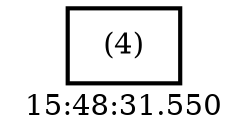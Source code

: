 digraph  g{ graph[label = "15:48:31.550"]
node [shape=rectangle, color=black, fontcolor=black, style=bold] edge [color=black] 0 [label="(4)"] ; 
}

